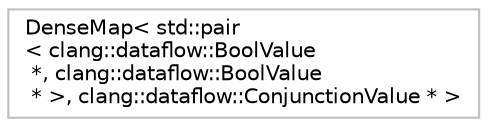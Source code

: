 digraph "Graphical Class Hierarchy"
{
 // LATEX_PDF_SIZE
  bgcolor="transparent";
  edge [fontname="Helvetica",fontsize="10",labelfontname="Helvetica",labelfontsize="10"];
  node [fontname="Helvetica",fontsize="10",shape=record];
  rankdir="LR";
  Node0 [label="DenseMap\< std::pair\l\< clang::dataflow::BoolValue\l *, clang::dataflow::BoolValue\l * \>, clang::dataflow::ConjunctionValue * \>",height=0.2,width=0.4,color="grey75",tooltip=" "];
}
